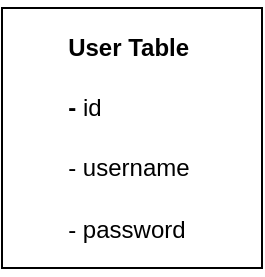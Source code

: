 <mxfile version="26.0.10">
  <diagram name="Page-1" id="0RNBivGTKlphqfC0B3ij">
    <mxGraphModel dx="1674" dy="772" grid="1" gridSize="10" guides="1" tooltips="1" connect="1" arrows="1" fold="1" page="1" pageScale="1" pageWidth="850" pageHeight="1100" math="0" shadow="0">
      <root>
        <mxCell id="0" />
        <mxCell id="1" parent="0" />
        <mxCell id="d7i88gGkydMw6TiwRuhL-2" value="&lt;h4 class=&quot;&quot; data-end=&quot;328&quot; data-start=&quot;277&quot;&gt;&lt;strong data-end=&quot;296&quot; data-start=&quot;282&quot;&gt;User Table&lt;/strong&gt;&amp;nbsp;&lt;/h4&gt;&lt;h4 style=&quot;text-align: left;&quot; class=&quot;&quot; data-end=&quot;328&quot; data-start=&quot;277&quot;&gt;&lt;span style=&quot;background-color: transparent; color: light-dark(rgb(0, 0, 0), rgb(255, 255, 255));&quot;&gt;-&amp;nbsp;&lt;/span&gt;&lt;span style=&quot;background-color: transparent; color: light-dark(rgb(0, 0, 0), rgb(255, 255, 255)); font-weight: normal;&quot;&gt;id&lt;/span&gt;&lt;/h4&gt;&lt;h4 style=&quot;text-align: left;&quot; class=&quot;&quot; data-end=&quot;328&quot; data-start=&quot;277&quot;&gt;&lt;span style=&quot;background-color: transparent; color: light-dark(rgb(0, 0, 0), rgb(255, 255, 255)); font-weight: normal;&quot;&gt;- username&lt;/span&gt;&lt;/h4&gt;&lt;h4 style=&quot;text-align: left;&quot; class=&quot;&quot; data-end=&quot;328&quot; data-start=&quot;277&quot;&gt;&lt;span style=&quot;background-color: transparent; color: light-dark(rgb(0, 0, 0), rgb(255, 255, 255)); font-weight: normal;&quot;&gt;- password&lt;/span&gt;&lt;/h4&gt;" style="whiteSpace=wrap;html=1;aspect=fixed;" vertex="1" parent="1">
          <mxGeometry x="90" y="90" width="130" height="130" as="geometry" />
        </mxCell>
      </root>
    </mxGraphModel>
  </diagram>
</mxfile>
